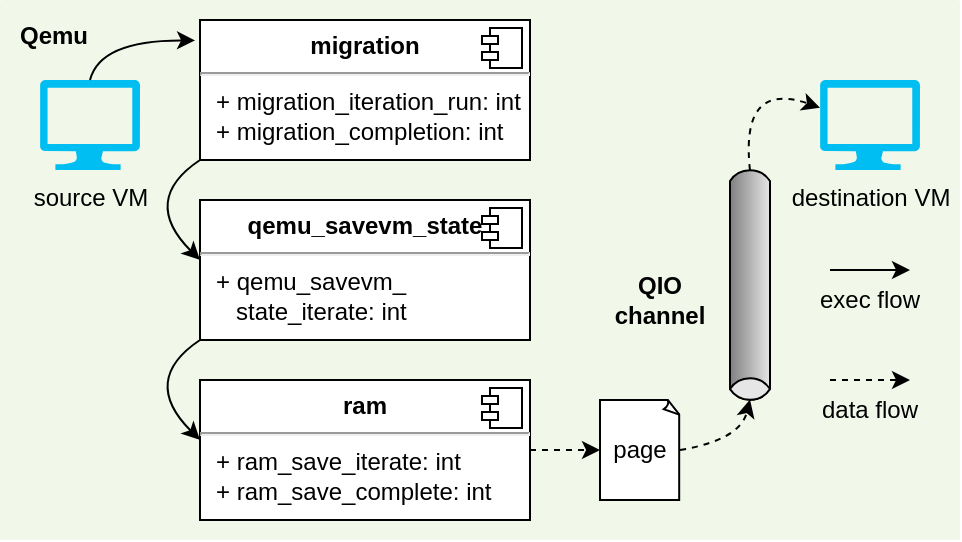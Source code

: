 <mxfile version="18.1.3" type="github">
  <diagram id="q2PeO9nX9vCA8HKU3orV" name="Page-1">
    <mxGraphModel dx="1038" dy="579" grid="1" gridSize="10" guides="1" tooltips="1" connect="1" arrows="1" fold="1" page="1" pageScale="1" pageWidth="827" pageHeight="1169" math="0" shadow="0">
      <root>
        <mxCell id="0" />
        <mxCell id="1" parent="0" />
        <mxCell id="SSJctu6AzqgMsBqIdtnh-2" value="&lt;b&gt;&lt;font color=&quot;#000000&quot;&gt;Qemu&lt;/font&gt;&lt;/b&gt;" style="sketch=0;points=[[0,0,0],[0.25,0,0],[0.5,0,0],[0.75,0,0],[1,0,0],[1,0.25,0],[1,0.5,0],[1,0.75,0],[1,1,0],[0.75,1,0],[0.5,1,0],[0.25,1,0],[0,1,0],[0,0.75,0],[0,0.5,0],[0,0.25,0]];rounded=1;absoluteArcSize=1;arcSize=2;html=1;strokeColor=none;gradientColor=none;shadow=0;dashed=0;fontSize=12;fontColor=#9E9E9E;align=left;verticalAlign=top;spacing=10;spacingTop=-4;fillColor=#F1F8E9;" parent="1" vertex="1">
          <mxGeometry x="170" y="350" width="480" height="270" as="geometry" />
        </mxCell>
        <mxCell id="SSJctu6AzqgMsBqIdtnh-1" value="source VM" style="verticalLabelPosition=bottom;html=1;verticalAlign=top;align=center;strokeColor=none;fillColor=#00BEF2;shape=mxgraph.azure.computer;pointerEvents=1;" parent="1" vertex="1">
          <mxGeometry x="190" y="390" width="50" height="45" as="geometry" />
        </mxCell>
        <mxCell id="SSJctu6AzqgMsBqIdtnh-7" value="&lt;p style=&quot;margin: 0px ; margin-top: 6px ; text-align: center&quot;&gt;&lt;b&gt;migration&lt;/b&gt;&lt;/p&gt;&lt;hr&gt;&lt;p style=&quot;margin: 0px ; margin-left: 8px&quot;&gt;+ migration_iteration_run: int&lt;br&gt;+ migration_completion: int&lt;/p&gt;" style="align=left;overflow=fill;html=1;dropTarget=0;fontColor=#000000;" parent="1" vertex="1">
          <mxGeometry x="270" y="360" width="165" height="70" as="geometry" />
        </mxCell>
        <mxCell id="SSJctu6AzqgMsBqIdtnh-8" value="" style="shape=component;jettyWidth=8;jettyHeight=4;fontColor=#000000;" parent="SSJctu6AzqgMsBqIdtnh-7" vertex="1">
          <mxGeometry x="1" width="20" height="20" relative="1" as="geometry">
            <mxPoint x="-24" y="4" as="offset" />
          </mxGeometry>
        </mxCell>
        <mxCell id="SSJctu6AzqgMsBqIdtnh-9" value="&lt;p style=&quot;margin: 0px ; margin-top: 6px ; text-align: center&quot;&gt;&lt;b&gt;qemu_savevm_state&lt;/b&gt;&lt;/p&gt;&lt;hr&gt;&lt;p style=&quot;margin: 0px ; margin-left: 8px&quot;&gt;+ qemu_savevm_&lt;/p&gt;&lt;p style=&quot;margin: 0px ; margin-left: 8px&quot;&gt;&amp;nbsp; &amp;nbsp;state_iterate: int&lt;br&gt;&lt;/p&gt;" style="align=left;overflow=fill;html=1;dropTarget=0;fontColor=#000000;" parent="1" vertex="1">
          <mxGeometry x="270" y="450" width="165" height="70" as="geometry" />
        </mxCell>
        <mxCell id="SSJctu6AzqgMsBqIdtnh-10" value="" style="shape=component;jettyWidth=8;jettyHeight=4;fontColor=#000000;" parent="SSJctu6AzqgMsBqIdtnh-9" vertex="1">
          <mxGeometry x="1" width="20" height="20" relative="1" as="geometry">
            <mxPoint x="-24" y="4" as="offset" />
          </mxGeometry>
        </mxCell>
        <mxCell id="SSJctu6AzqgMsBqIdtnh-20" style="edgeStyle=orthogonalEdgeStyle;rounded=0;orthogonalLoop=1;jettySize=auto;html=1;exitX=1;exitY=0.5;exitDx=0;exitDy=0;entryX=0;entryY=0.5;entryDx=0;entryDy=0;entryPerimeter=0;fontColor=#000000;dashed=1;" parent="1" source="SSJctu6AzqgMsBqIdtnh-12" target="SSJctu6AzqgMsBqIdtnh-19" edge="1">
          <mxGeometry relative="1" as="geometry" />
        </mxCell>
        <mxCell id="SSJctu6AzqgMsBqIdtnh-12" value="&lt;p style=&quot;margin: 0px ; margin-top: 6px ; text-align: center&quot;&gt;&lt;b&gt;ram&lt;/b&gt;&lt;/p&gt;&lt;hr&gt;&lt;p style=&quot;margin: 0px ; margin-left: 8px&quot;&gt;+ ram_save_iterate: int&lt;br&gt;+ ram_save_complete: int&lt;/p&gt;" style="align=left;overflow=fill;html=1;dropTarget=0;fontColor=#000000;" parent="1" vertex="1">
          <mxGeometry x="270" y="540" width="165" height="70" as="geometry" />
        </mxCell>
        <mxCell id="SSJctu6AzqgMsBqIdtnh-13" value="" style="shape=component;jettyWidth=8;jettyHeight=4;fontColor=#000000;" parent="SSJctu6AzqgMsBqIdtnh-12" vertex="1">
          <mxGeometry x="1" width="20" height="20" relative="1" as="geometry">
            <mxPoint x="-24" y="4" as="offset" />
          </mxGeometry>
        </mxCell>
        <mxCell id="SSJctu6AzqgMsBqIdtnh-15" value="" style="curved=1;endArrow=classic;html=1;rounded=0;fontColor=#000000;exitX=0.5;exitY=0;exitDx=0;exitDy=0;exitPerimeter=0;entryX=-0.015;entryY=0.146;entryDx=0;entryDy=0;entryPerimeter=0;" parent="1" source="SSJctu6AzqgMsBqIdtnh-1" target="SSJctu6AzqgMsBqIdtnh-7" edge="1">
          <mxGeometry width="50" height="50" relative="1" as="geometry">
            <mxPoint x="230" y="410" as="sourcePoint" />
            <mxPoint x="270" y="380" as="targetPoint" />
            <Array as="points">
              <mxPoint x="220" y="370" />
            </Array>
          </mxGeometry>
        </mxCell>
        <mxCell id="SSJctu6AzqgMsBqIdtnh-16" value="" style="curved=1;endArrow=classic;html=1;rounded=0;fontColor=#000000;exitX=0;exitY=1;exitDx=0;exitDy=0;" parent="1" source="SSJctu6AzqgMsBqIdtnh-7" edge="1">
          <mxGeometry width="50" height="50" relative="1" as="geometry">
            <mxPoint x="260" y="430" as="sourcePoint" />
            <mxPoint x="270" y="480" as="targetPoint" />
            <Array as="points">
              <mxPoint x="240" y="450" />
            </Array>
          </mxGeometry>
        </mxCell>
        <mxCell id="SSJctu6AzqgMsBqIdtnh-17" value="" style="curved=1;endArrow=classic;html=1;rounded=0;fontColor=#000000;exitX=0;exitY=1;exitDx=0;exitDy=0;" parent="1" edge="1">
          <mxGeometry width="50" height="50" relative="1" as="geometry">
            <mxPoint x="270" y="520" as="sourcePoint" />
            <mxPoint x="270" y="570" as="targetPoint" />
            <Array as="points">
              <mxPoint x="240" y="540" />
            </Array>
          </mxGeometry>
        </mxCell>
        <mxCell id="SSJctu6AzqgMsBqIdtnh-18" value="" style="strokeWidth=1;outlineConnect=0;dashed=0;align=center;fontSize=8;shape=mxgraph.eip.messageChannel;html=1;verticalLabelPosition=bottom;verticalAlign=top;fontColor=#000000;rotation=90;" parent="1" vertex="1">
          <mxGeometry x="485" y="470" width="120" height="45" as="geometry" />
        </mxCell>
        <mxCell id="SSJctu6AzqgMsBqIdtnh-19" value="page" style="whiteSpace=wrap;html=1;shape=mxgraph.basic.document;fontColor=#000000;" parent="1" vertex="1">
          <mxGeometry x="470" y="550" width="40" height="50" as="geometry" />
        </mxCell>
        <mxCell id="SSJctu6AzqgMsBqIdtnh-21" value="" style="curved=1;endArrow=classic;html=1;rounded=0;fontColor=#000000;exitX=1;exitY=0.5;exitDx=0;exitDy=0;exitPerimeter=0;entryX=1;entryY=0.5;entryDx=-2.7;entryDy=0;entryPerimeter=0;dashed=1;" parent="1" source="SSJctu6AzqgMsBqIdtnh-19" target="SSJctu6AzqgMsBqIdtnh-18" edge="1">
          <mxGeometry width="50" height="50" relative="1" as="geometry">
            <mxPoint x="510" y="570" as="sourcePoint" />
            <mxPoint x="550" y="560" as="targetPoint" />
            <Array as="points">
              <mxPoint x="540" y="570" />
            </Array>
          </mxGeometry>
        </mxCell>
        <mxCell id="SSJctu6AzqgMsBqIdtnh-22" value="destination VM" style="verticalLabelPosition=bottom;html=1;verticalAlign=top;align=center;strokeColor=none;fillColor=#00BEF2;shape=mxgraph.azure.computer;pointerEvents=1;" parent="1" vertex="1">
          <mxGeometry x="580" y="390" width="50" height="45" as="geometry" />
        </mxCell>
        <mxCell id="SSJctu6AzqgMsBqIdtnh-23" value="" style="curved=1;endArrow=classic;html=1;rounded=0;fontColor=#000000;exitX=0;exitY=0.5;exitDx=2.7;exitDy=0;exitPerimeter=0;dashed=1;" parent="1" source="SSJctu6AzqgMsBqIdtnh-18" target="SSJctu6AzqgMsBqIdtnh-22" edge="1">
          <mxGeometry width="50" height="50" relative="1" as="geometry">
            <mxPoint x="540" y="440" as="sourcePoint" />
            <mxPoint x="590" y="390" as="targetPoint" />
            <Array as="points">
              <mxPoint x="540" y="390" />
            </Array>
          </mxGeometry>
        </mxCell>
        <mxCell id="SSJctu6AzqgMsBqIdtnh-25" value="&lt;b&gt;QIO&lt;br&gt;channel&lt;/b&gt;" style="text;html=1;strokeColor=none;fillColor=none;align=center;verticalAlign=middle;whiteSpace=wrap;rounded=0;fontColor=#000000;" parent="1" vertex="1">
          <mxGeometry x="470" y="485" width="60" height="30" as="geometry" />
        </mxCell>
        <mxCell id="B5M5GUGNOvMxBTngDPz4-1" value="" style="endArrow=classic;html=1;rounded=0;" edge="1" parent="1">
          <mxGeometry width="50" height="50" relative="1" as="geometry">
            <mxPoint x="585" y="485" as="sourcePoint" />
            <mxPoint x="625" y="485" as="targetPoint" />
          </mxGeometry>
        </mxCell>
        <mxCell id="B5M5GUGNOvMxBTngDPz4-2" value="" style="endArrow=classic;html=1;rounded=0;dashed=1;" edge="1" parent="1">
          <mxGeometry width="50" height="50" relative="1" as="geometry">
            <mxPoint x="585" y="540" as="sourcePoint" />
            <mxPoint x="625" y="540" as="targetPoint" />
          </mxGeometry>
        </mxCell>
        <mxCell id="B5M5GUGNOvMxBTngDPz4-3" value="exec flow" style="text;html=1;strokeColor=none;fillColor=none;align=center;verticalAlign=middle;whiteSpace=wrap;rounded=0;" vertex="1" parent="1">
          <mxGeometry x="575" y="485" width="60" height="30" as="geometry" />
        </mxCell>
        <mxCell id="B5M5GUGNOvMxBTngDPz4-4" value="data flow" style="text;html=1;strokeColor=none;fillColor=none;align=center;verticalAlign=middle;whiteSpace=wrap;rounded=0;" vertex="1" parent="1">
          <mxGeometry x="575" y="540" width="60" height="30" as="geometry" />
        </mxCell>
      </root>
    </mxGraphModel>
  </diagram>
</mxfile>
